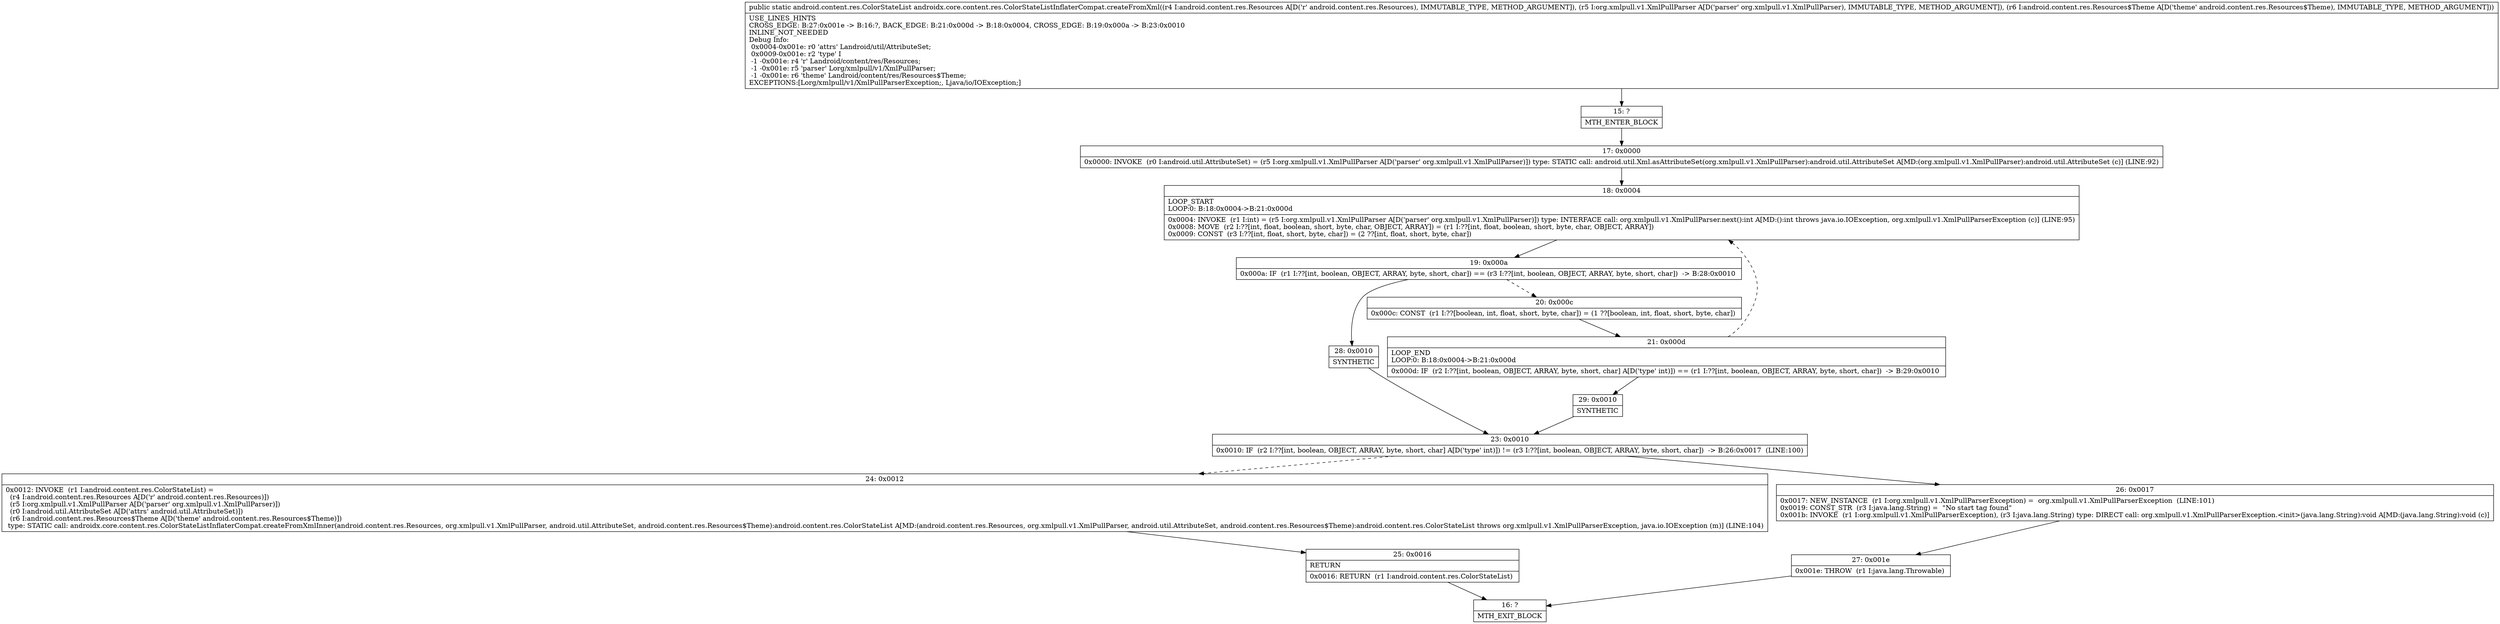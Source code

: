 digraph "CFG forandroidx.core.content.res.ColorStateListInflaterCompat.createFromXml(Landroid\/content\/res\/Resources;Lorg\/xmlpull\/v1\/XmlPullParser;Landroid\/content\/res\/Resources$Theme;)Landroid\/content\/res\/ColorStateList;" {
Node_15 [shape=record,label="{15\:\ ?|MTH_ENTER_BLOCK\l}"];
Node_17 [shape=record,label="{17\:\ 0x0000|0x0000: INVOKE  (r0 I:android.util.AttributeSet) = (r5 I:org.xmlpull.v1.XmlPullParser A[D('parser' org.xmlpull.v1.XmlPullParser)]) type: STATIC call: android.util.Xml.asAttributeSet(org.xmlpull.v1.XmlPullParser):android.util.AttributeSet A[MD:(org.xmlpull.v1.XmlPullParser):android.util.AttributeSet (c)] (LINE:92)\l}"];
Node_18 [shape=record,label="{18\:\ 0x0004|LOOP_START\lLOOP:0: B:18:0x0004\-\>B:21:0x000d\l|0x0004: INVOKE  (r1 I:int) = (r5 I:org.xmlpull.v1.XmlPullParser A[D('parser' org.xmlpull.v1.XmlPullParser)]) type: INTERFACE call: org.xmlpull.v1.XmlPullParser.next():int A[MD:():int throws java.io.IOException, org.xmlpull.v1.XmlPullParserException (c)] (LINE:95)\l0x0008: MOVE  (r2 I:??[int, float, boolean, short, byte, char, OBJECT, ARRAY]) = (r1 I:??[int, float, boolean, short, byte, char, OBJECT, ARRAY]) \l0x0009: CONST  (r3 I:??[int, float, short, byte, char]) = (2 ??[int, float, short, byte, char]) \l}"];
Node_19 [shape=record,label="{19\:\ 0x000a|0x000a: IF  (r1 I:??[int, boolean, OBJECT, ARRAY, byte, short, char]) == (r3 I:??[int, boolean, OBJECT, ARRAY, byte, short, char])  \-\> B:28:0x0010 \l}"];
Node_20 [shape=record,label="{20\:\ 0x000c|0x000c: CONST  (r1 I:??[boolean, int, float, short, byte, char]) = (1 ??[boolean, int, float, short, byte, char]) \l}"];
Node_21 [shape=record,label="{21\:\ 0x000d|LOOP_END\lLOOP:0: B:18:0x0004\-\>B:21:0x000d\l|0x000d: IF  (r2 I:??[int, boolean, OBJECT, ARRAY, byte, short, char] A[D('type' int)]) == (r1 I:??[int, boolean, OBJECT, ARRAY, byte, short, char])  \-\> B:29:0x0010 \l}"];
Node_29 [shape=record,label="{29\:\ 0x0010|SYNTHETIC\l}"];
Node_23 [shape=record,label="{23\:\ 0x0010|0x0010: IF  (r2 I:??[int, boolean, OBJECT, ARRAY, byte, short, char] A[D('type' int)]) != (r3 I:??[int, boolean, OBJECT, ARRAY, byte, short, char])  \-\> B:26:0x0017  (LINE:100)\l}"];
Node_24 [shape=record,label="{24\:\ 0x0012|0x0012: INVOKE  (r1 I:android.content.res.ColorStateList) = \l  (r4 I:android.content.res.Resources A[D('r' android.content.res.Resources)])\l  (r5 I:org.xmlpull.v1.XmlPullParser A[D('parser' org.xmlpull.v1.XmlPullParser)])\l  (r0 I:android.util.AttributeSet A[D('attrs' android.util.AttributeSet)])\l  (r6 I:android.content.res.Resources$Theme A[D('theme' android.content.res.Resources$Theme)])\l type: STATIC call: androidx.core.content.res.ColorStateListInflaterCompat.createFromXmlInner(android.content.res.Resources, org.xmlpull.v1.XmlPullParser, android.util.AttributeSet, android.content.res.Resources$Theme):android.content.res.ColorStateList A[MD:(android.content.res.Resources, org.xmlpull.v1.XmlPullParser, android.util.AttributeSet, android.content.res.Resources$Theme):android.content.res.ColorStateList throws org.xmlpull.v1.XmlPullParserException, java.io.IOException (m)] (LINE:104)\l}"];
Node_25 [shape=record,label="{25\:\ 0x0016|RETURN\l|0x0016: RETURN  (r1 I:android.content.res.ColorStateList) \l}"];
Node_16 [shape=record,label="{16\:\ ?|MTH_EXIT_BLOCK\l}"];
Node_26 [shape=record,label="{26\:\ 0x0017|0x0017: NEW_INSTANCE  (r1 I:org.xmlpull.v1.XmlPullParserException) =  org.xmlpull.v1.XmlPullParserException  (LINE:101)\l0x0019: CONST_STR  (r3 I:java.lang.String) =  \"No start tag found\" \l0x001b: INVOKE  (r1 I:org.xmlpull.v1.XmlPullParserException), (r3 I:java.lang.String) type: DIRECT call: org.xmlpull.v1.XmlPullParserException.\<init\>(java.lang.String):void A[MD:(java.lang.String):void (c)]\l}"];
Node_27 [shape=record,label="{27\:\ 0x001e|0x001e: THROW  (r1 I:java.lang.Throwable) \l}"];
Node_28 [shape=record,label="{28\:\ 0x0010|SYNTHETIC\l}"];
MethodNode[shape=record,label="{public static android.content.res.ColorStateList androidx.core.content.res.ColorStateListInflaterCompat.createFromXml((r4 I:android.content.res.Resources A[D('r' android.content.res.Resources), IMMUTABLE_TYPE, METHOD_ARGUMENT]), (r5 I:org.xmlpull.v1.XmlPullParser A[D('parser' org.xmlpull.v1.XmlPullParser), IMMUTABLE_TYPE, METHOD_ARGUMENT]), (r6 I:android.content.res.Resources$Theme A[D('theme' android.content.res.Resources$Theme), IMMUTABLE_TYPE, METHOD_ARGUMENT]))  | USE_LINES_HINTS\lCROSS_EDGE: B:27:0x001e \-\> B:16:?, BACK_EDGE: B:21:0x000d \-\> B:18:0x0004, CROSS_EDGE: B:19:0x000a \-\> B:23:0x0010\lINLINE_NOT_NEEDED\lDebug Info:\l  0x0004\-0x001e: r0 'attrs' Landroid\/util\/AttributeSet;\l  0x0009\-0x001e: r2 'type' I\l  \-1 \-0x001e: r4 'r' Landroid\/content\/res\/Resources;\l  \-1 \-0x001e: r5 'parser' Lorg\/xmlpull\/v1\/XmlPullParser;\l  \-1 \-0x001e: r6 'theme' Landroid\/content\/res\/Resources$Theme;\lEXCEPTIONS:[Lorg\/xmlpull\/v1\/XmlPullParserException;, Ljava\/io\/IOException;]\l}"];
MethodNode -> Node_15;Node_15 -> Node_17;
Node_17 -> Node_18;
Node_18 -> Node_19;
Node_19 -> Node_20[style=dashed];
Node_19 -> Node_28;
Node_20 -> Node_21;
Node_21 -> Node_18[style=dashed];
Node_21 -> Node_29;
Node_29 -> Node_23;
Node_23 -> Node_24[style=dashed];
Node_23 -> Node_26;
Node_24 -> Node_25;
Node_25 -> Node_16;
Node_26 -> Node_27;
Node_27 -> Node_16;
Node_28 -> Node_23;
}

